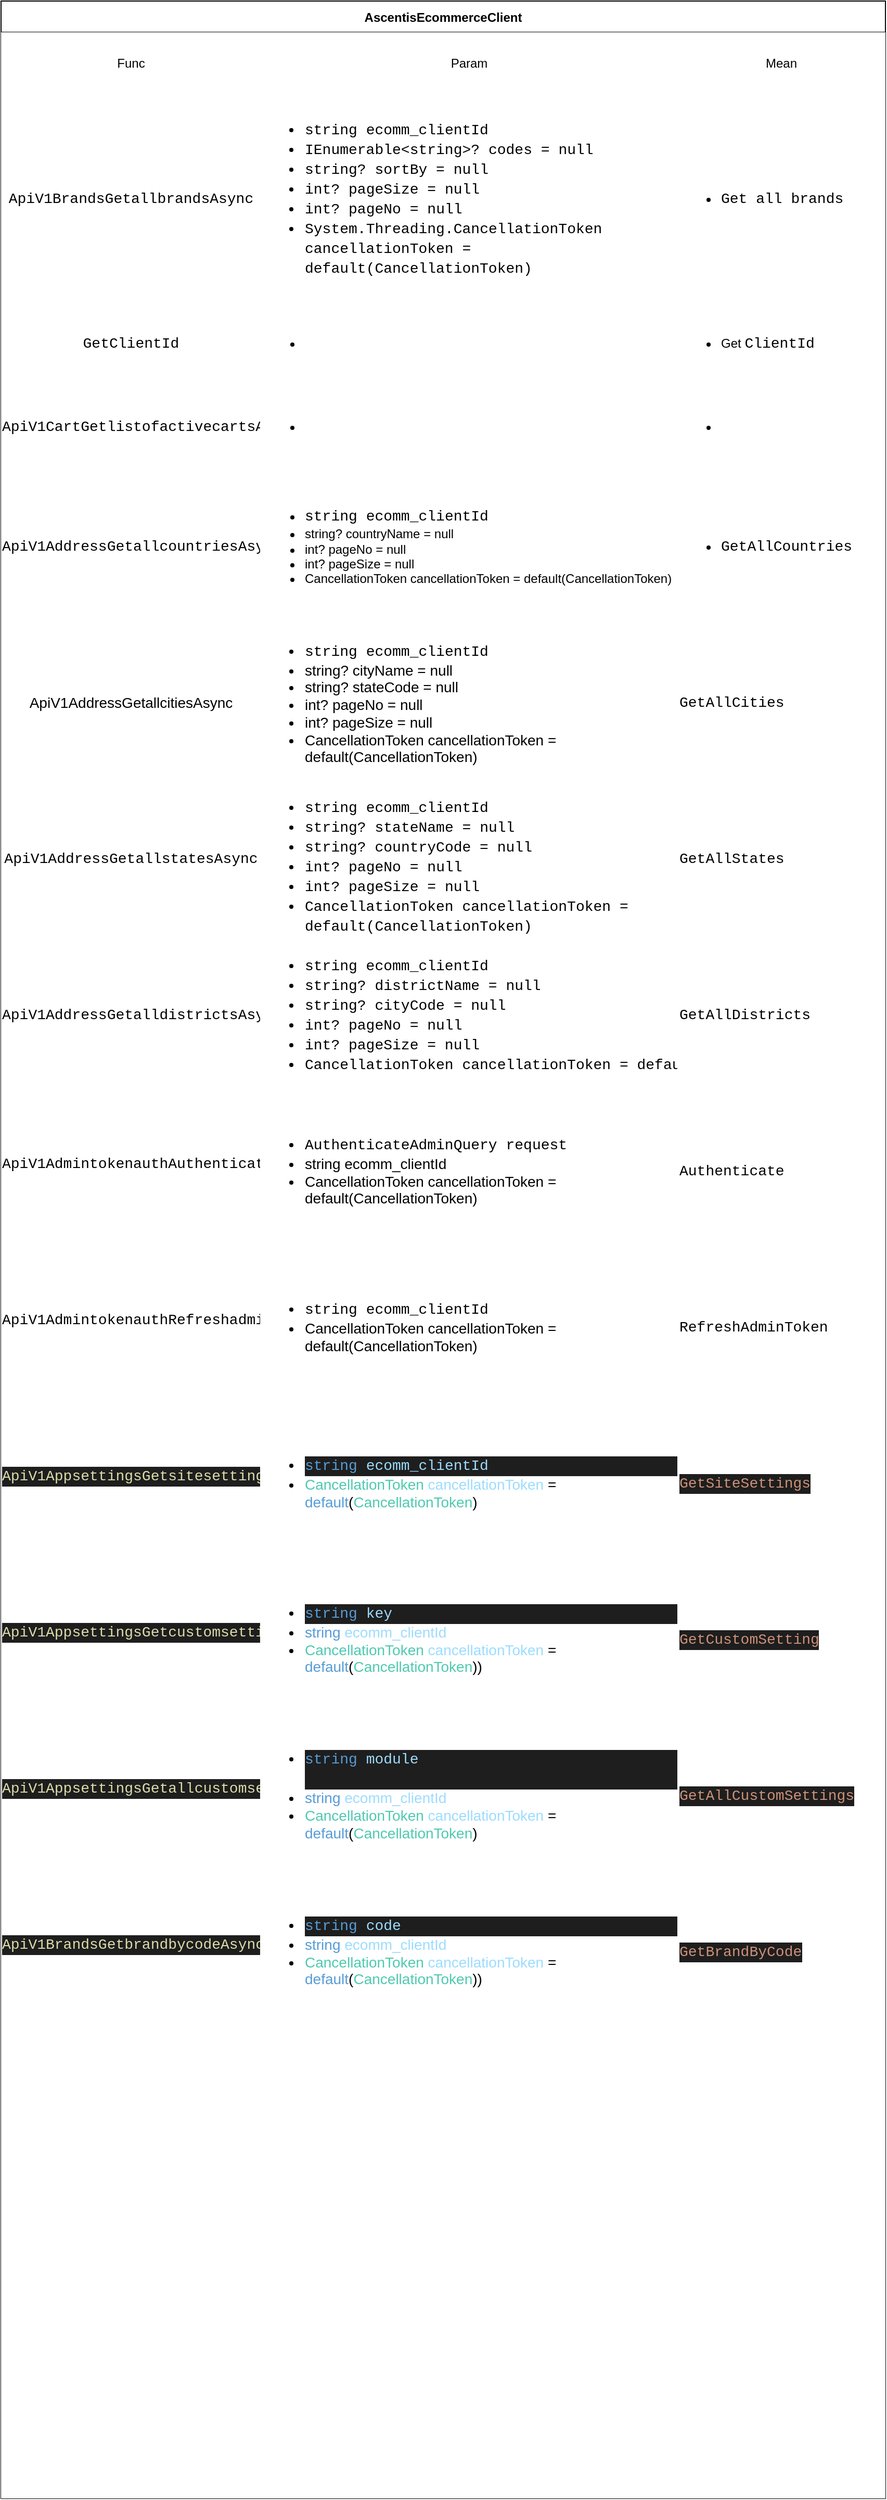 <mxfile version="20.1.1" type="device"><diagram id="9Ue8cRv07XV-vf8Kkyxp" name="AscentisEcommerceClient"><mxGraphModel dx="868" dy="460" grid="1" gridSize="10" guides="1" tooltips="1" connect="1" arrows="1" fold="1" page="1" pageScale="1" pageWidth="850" pageHeight="1100" math="0" shadow="0"><root><mxCell id="0"/><mxCell id="1" parent="0"/><mxCell id="zd5OyY65NzDM1gVsKU8N-1" value="AscentisEcommerceClient" style="shape=table;startSize=30;container=1;collapsible=0;childLayout=tableLayout;fontStyle=1;align=center;labelBackgroundColor=default;fontColor=#000000;fillColor=#FFFFFF;" vertex="1" parent="1"><mxGeometry x="20" y="40" width="850" height="2399" as="geometry"/></mxCell><mxCell id="zd5OyY65NzDM1gVsKU8N-2" value="" style="shape=tableRow;horizontal=0;startSize=0;swimlaneHead=0;swimlaneBody=0;top=0;left=0;bottom=0;right=0;collapsible=0;dropTarget=0;fillColor=none;points=[[0,0.5],[1,0.5]];portConstraint=eastwest;labelBackgroundColor=none;fontColor=#000000;" vertex="1" parent="zd5OyY65NzDM1gVsKU8N-1"><mxGeometry y="30" width="850" height="60" as="geometry"/></mxCell><mxCell id="zd5OyY65NzDM1gVsKU8N-3" value="Func" style="shape=partialRectangle;html=1;whiteSpace=wrap;connectable=0;fillColor=#FFFFFF;top=0;left=0;bottom=0;right=0;overflow=hidden;labelBackgroundColor=#FFFFFF;fontColor=#000000;" vertex="1" parent="zd5OyY65NzDM1gVsKU8N-2"><mxGeometry width="250" height="60" as="geometry"><mxRectangle width="250" height="60" as="alternateBounds"/></mxGeometry></mxCell><mxCell id="zd5OyY65NzDM1gVsKU8N-4" value="Param" style="shape=partialRectangle;html=1;whiteSpace=wrap;connectable=0;fillColor=#FFFFFF;top=0;left=0;bottom=0;right=0;overflow=hidden;labelBackgroundColor=#FFFFFF;fontColor=#000000;verticalAlign=middle;" vertex="1" parent="zd5OyY65NzDM1gVsKU8N-2"><mxGeometry x="250" width="400" height="60" as="geometry"><mxRectangle width="400" height="60" as="alternateBounds"/></mxGeometry></mxCell><mxCell id="zd5OyY65NzDM1gVsKU8N-5" value="Mean" style="shape=partialRectangle;html=1;whiteSpace=wrap;connectable=0;fillColor=#FFFFFF;top=0;left=0;bottom=0;right=0;overflow=hidden;labelBackgroundColor=#FFFFFF;fontColor=#000000;" vertex="1" parent="zd5OyY65NzDM1gVsKU8N-2"><mxGeometry x="650" width="200" height="60" as="geometry"><mxRectangle width="200" height="60" as="alternateBounds"/></mxGeometry></mxCell><mxCell id="zd5OyY65NzDM1gVsKU8N-6" value="" style="shape=tableRow;horizontal=0;startSize=0;swimlaneHead=0;swimlaneBody=0;top=0;left=0;bottom=0;right=0;collapsible=0;dropTarget=0;fillColor=none;points=[[0,0.5],[1,0.5]];portConstraint=eastwest;labelBackgroundColor=none;fontColor=#000000;strokeColor=#FAFAFA;" vertex="1" parent="zd5OyY65NzDM1gVsKU8N-1"><mxGeometry y="90" width="850" height="200" as="geometry"/></mxCell><mxCell id="zd5OyY65NzDM1gVsKU8N-7" value="&lt;div style=&quot;font-family: Consolas, &amp;quot;Courier New&amp;quot;, monospace; font-size: 14px; line-height: 19px;&quot;&gt;&lt;span style=&quot;&quot;&gt;ApiV1BrandsGetallbrandsAsync&lt;/span&gt;&lt;/div&gt;" style="shape=partialRectangle;html=1;whiteSpace=wrap;connectable=0;fillColor=#FFFFFF;top=0;left=0;bottom=0;right=0;overflow=hidden;labelBackgroundColor=default;fontColor=default;" vertex="1" parent="zd5OyY65NzDM1gVsKU8N-6"><mxGeometry width="250" height="200" as="geometry"><mxRectangle width="250" height="200" as="alternateBounds"/></mxGeometry></mxCell><mxCell id="zd5OyY65NzDM1gVsKU8N-8" value="&lt;div style=&quot;font-family: Consolas, &amp;quot;Courier New&amp;quot;, monospace; font-size: 14px; line-height: 19px;&quot;&gt;&lt;ul&gt;&lt;li&gt;&lt;div style=&quot;line-height: 19px;&quot;&gt;&lt;span style=&quot;&quot;&gt;string&lt;/span&gt; &lt;span style=&quot;&quot;&gt;ecomm_clientId&lt;/span&gt;&lt;/div&gt;&lt;/li&gt;&lt;li&gt;&lt;div style=&quot;line-height: 19px;&quot;&gt;&lt;span style=&quot;&quot;&gt;IEnumerable&lt;/span&gt;&amp;lt;&lt;span style=&quot;&quot;&gt;string&lt;/span&gt;&amp;gt;? &lt;span style=&quot;&quot;&gt;codes&lt;/span&gt; = &lt;span style=&quot;&quot;&gt;null&lt;/span&gt;&lt;/div&gt;&lt;/li&gt;&lt;li&gt;&lt;div style=&quot;line-height: 19px;&quot;&gt;&lt;span style=&quot;&quot;&gt;string&lt;/span&gt;? &lt;span style=&quot;&quot;&gt;sortBy&lt;/span&gt; = &lt;span style=&quot;&quot;&gt;null&lt;/span&gt;&lt;/div&gt;&lt;/li&gt;&lt;li&gt;&lt;div style=&quot;line-height: 19px;&quot;&gt;&lt;span style=&quot;&quot;&gt;int&lt;/span&gt;? &lt;span style=&quot;&quot;&gt;pageSize&lt;/span&gt; = &lt;span style=&quot;&quot;&gt;null&lt;/span&gt;&lt;/div&gt;&lt;/li&gt;&lt;li&gt;&lt;div style=&quot;line-height: 19px;&quot;&gt;&lt;span style=&quot;&quot;&gt;int&lt;/span&gt;? &lt;span style=&quot;&quot;&gt;pageNo&lt;/span&gt; = &lt;span style=&quot;&quot;&gt;null&lt;/span&gt;&lt;/div&gt;&lt;/li&gt;&lt;li&gt;&lt;div style=&quot;line-height: 19px;&quot;&gt;&lt;span style=&quot;&quot;&gt;System&lt;/span&gt;.&lt;span style=&quot;&quot;&gt;Threading&lt;/span&gt;.&lt;span style=&quot;&quot;&gt;CancellationToken&lt;/span&gt; &lt;span style=&quot;&quot;&gt;cancellationToken&lt;/span&gt; = &lt;span style=&quot;&quot;&gt;default&lt;/span&gt;(&lt;span style=&quot;&quot;&gt;CancellationToken&lt;/span&gt;)&lt;/div&gt;&lt;/li&gt;&lt;/ul&gt;&lt;/div&gt;" style="shape=partialRectangle;html=1;whiteSpace=wrap;connectable=0;fillColor=#FFFFFF;top=0;left=0;bottom=0;right=0;overflow=hidden;labelBackgroundColor=default;fontColor=default;align=left;strokeColor=none;flipH=1;flipV=1;" vertex="1" parent="zd5OyY65NzDM1gVsKU8N-6"><mxGeometry x="250" width="400" height="200" as="geometry"><mxRectangle width="400" height="200" as="alternateBounds"/></mxGeometry></mxCell><mxCell id="zd5OyY65NzDM1gVsKU8N-9" value="&lt;ul&gt;&lt;li&gt;&lt;div style=&quot;font-family: Consolas, &amp;quot;Courier New&amp;quot;, monospace; font-size: 14px; line-height: 19px;&quot;&gt;&lt;div style=&quot;line-height: 19px;&quot;&gt;&lt;span style=&quot;&quot;&gt;Get all brands&lt;/span&gt;&lt;/div&gt;&lt;/div&gt;&lt;/li&gt;&lt;/ul&gt;" style="shape=partialRectangle;html=1;whiteSpace=wrap;connectable=0;fillColor=#FFFFFF;top=0;left=0;bottom=0;right=0;overflow=hidden;labelBackgroundColor=default;fontColor=default;align=left;" vertex="1" parent="zd5OyY65NzDM1gVsKU8N-6"><mxGeometry x="650" width="200" height="200" as="geometry"><mxRectangle width="200" height="200" as="alternateBounds"/></mxGeometry></mxCell><mxCell id="zd5OyY65NzDM1gVsKU8N-10" style="shape=tableRow;horizontal=0;startSize=0;swimlaneHead=0;swimlaneBody=0;top=0;left=0;bottom=0;right=0;collapsible=0;dropTarget=0;fillColor=none;points=[[0,0.5],[1,0.5]];portConstraint=eastwest;labelBackgroundColor=none;fontColor=#000000;strokeColor=#FAFAFA;" vertex="1" parent="zd5OyY65NzDM1gVsKU8N-1"><mxGeometry y="290" width="850" height="78" as="geometry"/></mxCell><mxCell id="zd5OyY65NzDM1gVsKU8N-11" value="&lt;div style=&quot;font-family: Consolas, &amp;quot;Courier New&amp;quot;, monospace; font-size: 14px; line-height: 19px;&quot;&gt;&lt;span style=&quot;&quot;&gt;GetClientId&lt;/span&gt;&lt;/div&gt;" style="shape=partialRectangle;html=1;whiteSpace=wrap;connectable=0;fillColor=#FFFFFF;top=0;left=0;bottom=0;right=0;overflow=hidden;labelBackgroundColor=default;fontColor=default;" vertex="1" parent="zd5OyY65NzDM1gVsKU8N-10"><mxGeometry width="250" height="78" as="geometry"><mxRectangle width="250" height="78" as="alternateBounds"/></mxGeometry></mxCell><mxCell id="zd5OyY65NzDM1gVsKU8N-12" value="&lt;ul&gt;&lt;li&gt;&lt;div style=&quot;font-family: Consolas, &amp;quot;Courier New&amp;quot;, monospace; font-size: 14px; line-height: 19px;&quot;&gt;&lt;br&gt;&lt;/div&gt;&lt;/li&gt;&lt;/ul&gt;" style="shape=partialRectangle;html=1;whiteSpace=wrap;connectable=0;fillColor=#FFFFFF;top=0;left=0;bottom=0;right=0;overflow=hidden;labelBackgroundColor=default;fontColor=default;align=left;strokeColor=none;flipH=1;flipV=1;" vertex="1" parent="zd5OyY65NzDM1gVsKU8N-10"><mxGeometry x="250" width="400" height="78" as="geometry"><mxRectangle width="400" height="78" as="alternateBounds"/></mxGeometry></mxCell><mxCell id="zd5OyY65NzDM1gVsKU8N-13" value="&lt;ul&gt;&lt;li&gt;Get &lt;span style=&quot;font-family: Consolas, &amp;quot;Courier New&amp;quot;, monospace; font-size: 14px;&quot;&gt;ClientId&lt;/span&gt;&lt;/li&gt;&lt;/ul&gt;" style="shape=partialRectangle;html=1;whiteSpace=wrap;connectable=0;fillColor=#FFFFFF;top=0;left=0;bottom=0;right=0;overflow=hidden;labelBackgroundColor=default;fontColor=default;align=left;" vertex="1" parent="zd5OyY65NzDM1gVsKU8N-10"><mxGeometry x="650" width="200" height="78" as="geometry"><mxRectangle width="200" height="78" as="alternateBounds"/></mxGeometry></mxCell><mxCell id="zd5OyY65NzDM1gVsKU8N-14" value="" style="shape=tableRow;horizontal=0;startSize=0;swimlaneHead=0;swimlaneBody=0;top=0;left=0;bottom=0;right=0;collapsible=0;dropTarget=0;fillColor=none;points=[[0,0.5],[1,0.5]];portConstraint=eastwest;labelBackgroundColor=none;fontColor=#000000;" vertex="1" parent="zd5OyY65NzDM1gVsKU8N-1"><mxGeometry y="368" width="850" height="81" as="geometry"/></mxCell><mxCell id="zd5OyY65NzDM1gVsKU8N-15" value="&lt;div style=&quot;font-family: Consolas, &amp;quot;Courier New&amp;quot;, monospace; font-size: 14px; line-height: 19px;&quot;&gt;&lt;span style=&quot;&quot;&gt;ApiV1CartGetlistofactivecartsAsync&lt;/span&gt;&lt;/div&gt;" style="shape=partialRectangle;html=1;whiteSpace=wrap;connectable=0;fillColor=#FFFFFF;top=0;left=0;bottom=0;right=0;overflow=hidden;labelBackgroundColor=default;fontColor=default;" vertex="1" parent="zd5OyY65NzDM1gVsKU8N-14"><mxGeometry width="250" height="81" as="geometry"><mxRectangle width="250" height="81" as="alternateBounds"/></mxGeometry></mxCell><mxCell id="zd5OyY65NzDM1gVsKU8N-16" value="&lt;ul&gt;&lt;li&gt;&lt;div style=&quot;font-family: Consolas, &amp;quot;Courier New&amp;quot;, monospace; font-size: 14px; line-height: 19px;&quot;&gt;&lt;br&gt;&lt;/div&gt;&lt;/li&gt;&lt;/ul&gt;" style="shape=partialRectangle;html=1;whiteSpace=wrap;connectable=0;fillColor=#FFFFFF;top=0;left=0;bottom=0;right=0;overflow=hidden;labelBackgroundColor=default;fontColor=default;align=left;" vertex="1" parent="zd5OyY65NzDM1gVsKU8N-14"><mxGeometry x="250" width="400" height="81" as="geometry"><mxRectangle width="400" height="81" as="alternateBounds"/></mxGeometry></mxCell><mxCell id="zd5OyY65NzDM1gVsKU8N-17" value="&lt;ul&gt;&lt;li&gt;&lt;br&gt;&lt;/li&gt;&lt;/ul&gt;" style="shape=partialRectangle;html=1;whiteSpace=wrap;connectable=0;fillColor=#FFFFFF;top=0;left=0;bottom=0;right=0;overflow=hidden;labelBackgroundColor=default;fontColor=default;verticalAlign=middle;align=left;" vertex="1" parent="zd5OyY65NzDM1gVsKU8N-14"><mxGeometry x="650" width="200" height="81" as="geometry"><mxRectangle width="200" height="81" as="alternateBounds"/></mxGeometry></mxCell><mxCell id="zd5OyY65NzDM1gVsKU8N-18" style="shape=tableRow;horizontal=0;startSize=0;swimlaneHead=0;swimlaneBody=0;top=0;left=0;bottom=0;right=0;collapsible=0;dropTarget=0;fillColor=none;points=[[0,0.5],[1,0.5]];portConstraint=eastwest;labelBackgroundColor=none;fontColor=#000000;" vertex="1" parent="zd5OyY65NzDM1gVsKU8N-1"><mxGeometry y="449" width="850" height="150" as="geometry"/></mxCell><mxCell id="zd5OyY65NzDM1gVsKU8N-19" value="&lt;div style=&quot;font-family: Consolas, &amp;quot;Courier New&amp;quot;, monospace; font-size: 14px; line-height: 19px;&quot;&gt;&lt;div style=&quot;line-height: 19px;&quot;&gt;&lt;span style=&quot;&quot;&gt;ApiV1AddressGetallcountriesAsync&lt;/span&gt;&lt;/div&gt;&lt;/div&gt;" style="shape=partialRectangle;html=1;whiteSpace=wrap;connectable=0;fillColor=#FFFFFF;top=0;left=0;bottom=0;right=0;overflow=hidden;labelBackgroundColor=default;fontColor=default;" vertex="1" parent="zd5OyY65NzDM1gVsKU8N-18"><mxGeometry width="250" height="150" as="geometry"><mxRectangle width="250" height="150" as="alternateBounds"/></mxGeometry></mxCell><mxCell id="zd5OyY65NzDM1gVsKU8N-20" value="&lt;ul&gt;&lt;li&gt;&lt;div style=&quot;font-family: Consolas, &amp;quot;Courier New&amp;quot;, monospace; font-size: 14px; line-height: 19px;&quot;&gt;&lt;div style=&quot;line-height: 19px;&quot;&gt;&lt;div&gt;&lt;span style=&quot;&quot;&gt;string&lt;/span&gt; &lt;span style=&quot;&quot;&gt;ecomm_clientId&lt;/span&gt;&amp;nbsp; &amp;nbsp;&lt;/div&gt;&lt;/div&gt;&lt;/div&gt;&lt;/li&gt;&lt;li&gt;&lt;div&gt;&lt;span style=&quot;&quot;&gt;string&lt;/span&gt;? &lt;span style=&quot;&quot;&gt;countryName&lt;/span&gt; = &lt;span style=&quot;&quot;&gt;null&lt;/span&gt;&lt;/div&gt;&lt;/li&gt;&lt;li&gt;&lt;div&gt;&lt;span style=&quot;&quot;&gt;int&lt;/span&gt;? &lt;span style=&quot;&quot;&gt;pageNo&lt;/span&gt; = &lt;span style=&quot;&quot;&gt;null&lt;/span&gt;&lt;/div&gt;&lt;/li&gt;&lt;li&gt;&lt;div&gt;&lt;span style=&quot;&quot;&gt;int&lt;/span&gt;? &lt;span style=&quot;&quot;&gt;pageSize&lt;/span&gt; = &lt;span style=&quot;&quot;&gt;null&lt;/span&gt;&lt;/div&gt;&lt;/li&gt;&lt;li&gt;&lt;div&gt;&lt;span style=&quot;&quot;&gt;CancellationToken&lt;/span&gt; &lt;span style=&quot;&quot;&gt;cancellationToken&lt;/span&gt; = &lt;span style=&quot;&quot;&gt;default&lt;/span&gt;(&lt;span style=&quot;&quot;&gt;CancellationToken&lt;/span&gt;)&lt;/div&gt;&lt;/li&gt;&lt;/ul&gt;" style="shape=partialRectangle;html=1;whiteSpace=wrap;connectable=0;fillColor=#FFFFFF;top=0;left=0;bottom=0;right=0;overflow=hidden;labelBackgroundColor=default;fontColor=default;align=left;" vertex="1" parent="zd5OyY65NzDM1gVsKU8N-18"><mxGeometry x="250" width="400" height="150" as="geometry"><mxRectangle width="400" height="150" as="alternateBounds"/></mxGeometry></mxCell><mxCell id="zd5OyY65NzDM1gVsKU8N-21" value="&lt;ul&gt;&lt;li&gt;&lt;div style=&quot;font-family: Consolas, &amp;quot;Courier New&amp;quot;, monospace; font-size: 14px; line-height: 19px;&quot;&gt;&lt;span style=&quot;&quot;&gt;GetAllCountries&lt;/span&gt;&lt;/div&gt;&lt;/li&gt;&lt;/ul&gt;" style="shape=partialRectangle;html=1;whiteSpace=wrap;connectable=0;fillColor=#FFFFFF;top=0;left=0;bottom=0;right=0;overflow=hidden;labelBackgroundColor=default;fontColor=default;verticalAlign=middle;align=left;" vertex="1" parent="zd5OyY65NzDM1gVsKU8N-18"><mxGeometry x="650" width="200" height="150" as="geometry"><mxRectangle width="200" height="150" as="alternateBounds"/></mxGeometry></mxCell><mxCell id="zd5OyY65NzDM1gVsKU8N-22" style="shape=tableRow;horizontal=0;startSize=0;swimlaneHead=0;swimlaneBody=0;top=0;left=0;bottom=0;right=0;collapsible=0;dropTarget=0;fillColor=none;points=[[0,0.5],[1,0.5]];portConstraint=eastwest;labelBackgroundColor=none;fontColor=#000000;" vertex="1" parent="zd5OyY65NzDM1gVsKU8N-1"><mxGeometry y="599" width="850" height="150" as="geometry"/></mxCell><mxCell id="zd5OyY65NzDM1gVsKU8N-23" value="&lt;font style=&quot;font-size: 14px;&quot;&gt;ApiV1AddressGetallcitiesAsync&lt;/font&gt;" style="shape=partialRectangle;html=1;whiteSpace=wrap;connectable=0;fillColor=#FFFFFF;top=0;left=0;bottom=0;right=0;overflow=hidden;labelBackgroundColor=default;fontColor=default;" vertex="1" parent="zd5OyY65NzDM1gVsKU8N-22"><mxGeometry width="250" height="150" as="geometry"><mxRectangle width="250" height="150" as="alternateBounds"/></mxGeometry></mxCell><mxCell id="zd5OyY65NzDM1gVsKU8N-24" value="&lt;ul&gt;&lt;li&gt;&lt;div style=&quot;font-family: Consolas, &amp;quot;Courier New&amp;quot;, monospace; line-height: 19px;&quot;&gt;&lt;div&gt;&lt;span style=&quot;&quot;&gt;string&lt;/span&gt; &lt;span style=&quot;&quot;&gt;ecomm_clientId&lt;/span&gt;&lt;/div&gt;&lt;/div&gt;&lt;/li&gt;&lt;li&gt;&lt;div&gt;&lt;span style=&quot;&quot;&gt;string&lt;/span&gt;? &lt;span style=&quot;&quot;&gt;cityName&lt;/span&gt; = &lt;span style=&quot;&quot;&gt;null&lt;/span&gt;&lt;/div&gt;&lt;/li&gt;&lt;li&gt;&lt;div&gt;&lt;span style=&quot;&quot;&gt;string&lt;/span&gt;? &lt;span style=&quot;&quot;&gt;stateCode&lt;/span&gt; = &lt;span style=&quot;&quot;&gt;null&lt;/span&gt;&lt;/div&gt;&lt;/li&gt;&lt;li&gt;&lt;div&gt;&lt;span style=&quot;&quot;&gt;int&lt;/span&gt;? &lt;span style=&quot;&quot;&gt;pageNo&lt;/span&gt; = &lt;span style=&quot;&quot;&gt;null&lt;/span&gt;&lt;/div&gt;&lt;/li&gt;&lt;li&gt;&lt;div&gt;&lt;span style=&quot;&quot;&gt;int&lt;/span&gt;? &lt;span style=&quot;&quot;&gt;pageSize&lt;/span&gt; = &lt;span style=&quot;&quot;&gt;null&lt;/span&gt;&lt;/div&gt;&lt;/li&gt;&lt;li&gt;&lt;div&gt;&lt;span style=&quot;&quot;&gt;CancellationToken&lt;/span&gt; &lt;span style=&quot;&quot;&gt;cancellationToken&lt;/span&gt; = &lt;span style=&quot;&quot;&gt;default&lt;/span&gt;(&lt;span style=&quot;&quot;&gt;CancellationToken&lt;/span&gt;)&lt;/div&gt;&lt;/li&gt;&lt;/ul&gt;" style="shape=partialRectangle;html=1;whiteSpace=wrap;connectable=0;fillColor=#FFFFFF;top=0;left=0;bottom=0;right=0;overflow=hidden;labelBackgroundColor=default;fontColor=default;align=left;fontSize=14;" vertex="1" parent="zd5OyY65NzDM1gVsKU8N-22"><mxGeometry x="250" width="400" height="150" as="geometry"><mxRectangle width="400" height="150" as="alternateBounds"/></mxGeometry></mxCell><mxCell id="zd5OyY65NzDM1gVsKU8N-25" value="&lt;div style=&quot;font-family: Consolas, &amp;quot;Courier New&amp;quot;, monospace; line-height: 19px;&quot;&gt;&lt;span style=&quot;&quot;&gt;GetAllCities&lt;/span&gt;&lt;/div&gt;" style="shape=partialRectangle;html=1;whiteSpace=wrap;connectable=0;fillColor=#FFFFFF;top=0;left=0;bottom=0;right=0;overflow=hidden;labelBackgroundColor=default;fontColor=default;verticalAlign=middle;align=left;fontSize=14;" vertex="1" parent="zd5OyY65NzDM1gVsKU8N-22"><mxGeometry x="650" width="200" height="150" as="geometry"><mxRectangle width="200" height="150" as="alternateBounds"/></mxGeometry></mxCell><mxCell id="zd5OyY65NzDM1gVsKU8N-26" style="shape=tableRow;horizontal=0;startSize=0;swimlaneHead=0;swimlaneBody=0;top=0;left=0;bottom=0;right=0;collapsible=0;dropTarget=0;fillColor=none;points=[[0,0.5],[1,0.5]];portConstraint=eastwest;labelBackgroundColor=none;fontColor=#000000;" vertex="1" parent="zd5OyY65NzDM1gVsKU8N-1"><mxGeometry y="749" width="850" height="150" as="geometry"/></mxCell><mxCell id="zd5OyY65NzDM1gVsKU8N-27" value="&lt;div style=&quot;font-family: Consolas, &amp;quot;Courier New&amp;quot;, monospace; font-size: 14px; line-height: 19px;&quot;&gt;&lt;span style=&quot;&quot;&gt;ApiV1AddressGetallstatesAsync&lt;/span&gt;&lt;/div&gt;" style="shape=partialRectangle;html=1;whiteSpace=wrap;connectable=0;fillColor=#FFFFFF;top=0;left=0;bottom=0;right=0;overflow=hidden;labelBackgroundColor=default;fontColor=default;" vertex="1" parent="zd5OyY65NzDM1gVsKU8N-26"><mxGeometry width="250" height="150" as="geometry"><mxRectangle width="250" height="150" as="alternateBounds"/></mxGeometry></mxCell><mxCell id="zd5OyY65NzDM1gVsKU8N-28" value="&lt;ul&gt;&lt;li&gt;&lt;div style=&quot;font-family: Consolas, &amp;quot;Courier New&amp;quot;, monospace; line-height: 19px;&quot;&gt;&lt;span style=&quot;&quot;&gt;string&lt;/span&gt; &lt;span style=&quot;&quot;&gt;ecomm_clientId&lt;/span&gt;&lt;/div&gt;&lt;/li&gt;&lt;li&gt;&lt;div style=&quot;font-family: Consolas, &amp;quot;Courier New&amp;quot;, monospace; line-height: 19px;&quot;&gt;&lt;span style=&quot;&quot;&gt;string&lt;/span&gt;? &lt;span style=&quot;&quot;&gt;stateName&lt;/span&gt; = &lt;span style=&quot;&quot;&gt;null&lt;/span&gt;&lt;/div&gt;&lt;/li&gt;&lt;li&gt;&lt;div style=&quot;font-family: Consolas, &amp;quot;Courier New&amp;quot;, monospace; line-height: 19px;&quot;&gt;&lt;span style=&quot;&quot;&gt;string&lt;/span&gt;? &lt;span style=&quot;&quot;&gt;countryCode&lt;/span&gt; = &lt;span style=&quot;&quot;&gt;null&lt;/span&gt;&lt;/div&gt;&lt;/li&gt;&lt;li&gt;&lt;div style=&quot;font-family: Consolas, &amp;quot;Courier New&amp;quot;, monospace; line-height: 19px;&quot;&gt;&lt;span style=&quot;&quot;&gt;int&lt;/span&gt;? &lt;span style=&quot;&quot;&gt;pageNo&lt;/span&gt; = &lt;span style=&quot;&quot;&gt;null&lt;/span&gt;&lt;/div&gt;&lt;/li&gt;&lt;li&gt;&lt;div style=&quot;font-family: Consolas, &amp;quot;Courier New&amp;quot;, monospace; line-height: 19px;&quot;&gt;&lt;span style=&quot;&quot;&gt;int&lt;/span&gt;? &lt;span style=&quot;&quot;&gt;pageSize&lt;/span&gt; = &lt;span style=&quot;&quot;&gt;null&lt;/span&gt;&lt;/div&gt;&lt;/li&gt;&lt;li&gt;&lt;div style=&quot;font-family: Consolas, &amp;quot;Courier New&amp;quot;, monospace; line-height: 19px;&quot;&gt;&lt;span style=&quot;&quot;&gt;CancellationToken&lt;/span&gt; &lt;span style=&quot;&quot;&gt;cancellationToken&lt;/span&gt; = &lt;span style=&quot;&quot;&gt;default&lt;/span&gt;(&lt;span style=&quot;&quot;&gt;CancellationToken&lt;/span&gt;)&lt;/div&gt;&lt;/li&gt;&lt;/ul&gt;" style="shape=partialRectangle;html=1;whiteSpace=wrap;connectable=0;fillColor=#FFFFFF;top=0;left=0;bottom=0;right=0;overflow=hidden;labelBackgroundColor=default;fontColor=default;align=left;fontSize=14;" vertex="1" parent="zd5OyY65NzDM1gVsKU8N-26"><mxGeometry x="250" width="400" height="150" as="geometry"><mxRectangle width="400" height="150" as="alternateBounds"/></mxGeometry></mxCell><mxCell id="zd5OyY65NzDM1gVsKU8N-29" value="&lt;div style=&quot;font-family: Consolas, &amp;quot;Courier New&amp;quot;, monospace; line-height: 19px;&quot;&gt;&lt;span style=&quot;&quot;&gt;GetAllStates&lt;/span&gt;&lt;/div&gt;" style="shape=partialRectangle;html=1;whiteSpace=wrap;connectable=0;fillColor=#FFFFFF;top=0;left=0;bottom=0;right=0;overflow=hidden;labelBackgroundColor=default;fontColor=default;verticalAlign=middle;align=left;fontSize=14;" vertex="1" parent="zd5OyY65NzDM1gVsKU8N-26"><mxGeometry x="650" width="200" height="150" as="geometry"><mxRectangle width="200" height="150" as="alternateBounds"/></mxGeometry></mxCell><mxCell id="zd5OyY65NzDM1gVsKU8N-30" style="shape=tableRow;horizontal=0;startSize=0;swimlaneHead=0;swimlaneBody=0;top=0;left=0;bottom=0;right=0;collapsible=0;dropTarget=0;fillColor=none;points=[[0,0.5],[1,0.5]];portConstraint=eastwest;labelBackgroundColor=none;fontColor=#000000;" vertex="1" parent="zd5OyY65NzDM1gVsKU8N-1"><mxGeometry y="899" width="850" height="150" as="geometry"/></mxCell><mxCell id="zd5OyY65NzDM1gVsKU8N-31" value="&lt;div style=&quot;font-family: Consolas, &amp;quot;Courier New&amp;quot;, monospace; font-size: 14px; line-height: 19px;&quot;&gt;&lt;span style=&quot;&quot;&gt;ApiV1AddressGetalldistrictsAsync&lt;span style=&quot;white-space: pre;&quot;&gt;&#9;&lt;/span&gt;&lt;span style=&quot;white-space: pre;&quot;&gt;&#9;&lt;/span&gt;&lt;/span&gt;&lt;/div&gt;" style="shape=partialRectangle;html=1;whiteSpace=wrap;connectable=0;fillColor=#FFFFFF;top=0;left=0;bottom=0;right=0;overflow=hidden;labelBackgroundColor=default;fontColor=default;" vertex="1" parent="zd5OyY65NzDM1gVsKU8N-30"><mxGeometry width="250" height="150" as="geometry"><mxRectangle width="250" height="150" as="alternateBounds"/></mxGeometry></mxCell><mxCell id="zd5OyY65NzDM1gVsKU8N-32" value="&lt;div style=&quot;font-family: Consolas, &amp;quot;Courier New&amp;quot;, monospace; line-height: 19px;&quot;&gt;&lt;ul&gt;&lt;li&gt;&lt;div&gt;string&amp;nbsp;ecomm_clientId&lt;/div&gt;&lt;/li&gt;&lt;li&gt;&lt;div&gt;string?&amp;nbsp;districtName&amp;nbsp;=&amp;nbsp;null&lt;/div&gt;&lt;/li&gt;&lt;li&gt;&lt;div&gt;string?&amp;nbsp;cityCode&amp;nbsp;=&amp;nbsp;null&lt;/div&gt;&lt;/li&gt;&lt;li&gt;&lt;div&gt;int?&amp;nbsp;pageNo&amp;nbsp;=&amp;nbsp;null&lt;/div&gt;&lt;/li&gt;&lt;li&gt;&lt;div&gt;int?&amp;nbsp;pageSize&amp;nbsp;=&amp;nbsp;null&lt;/div&gt;&lt;/li&gt;&lt;li&gt;&lt;div&gt;CancellationToken&amp;nbsp;cancellationToken&amp;nbsp;=&amp;nbsp;default(CancellationToken)&lt;/div&gt;&lt;/li&gt;&lt;/ul&gt;&lt;/div&gt;" style="shape=partialRectangle;html=1;whiteSpace=wrap;connectable=0;fillColor=#FFFFFF;top=0;left=0;bottom=0;right=0;overflow=hidden;labelBackgroundColor=default;fontColor=default;align=left;fontSize=14;" vertex="1" parent="zd5OyY65NzDM1gVsKU8N-30"><mxGeometry x="250" width="400" height="150" as="geometry"><mxRectangle width="400" height="150" as="alternateBounds"/></mxGeometry></mxCell><mxCell id="zd5OyY65NzDM1gVsKU8N-33" value="&lt;div style=&quot;font-family: Consolas, &amp;quot;Courier New&amp;quot;, monospace; line-height: 19px;&quot;&gt;&lt;span style=&quot;&quot;&gt;GetAllDistricts&lt;/span&gt;&lt;/div&gt;" style="shape=partialRectangle;html=1;whiteSpace=wrap;connectable=0;fillColor=#FFFFFF;top=0;left=0;bottom=0;right=0;overflow=hidden;labelBackgroundColor=default;fontColor=default;verticalAlign=middle;align=left;fontSize=14;" vertex="1" parent="zd5OyY65NzDM1gVsKU8N-30"><mxGeometry x="650" width="200" height="150" as="geometry"><mxRectangle width="200" height="150" as="alternateBounds"/></mxGeometry></mxCell><mxCell id="zd5OyY65NzDM1gVsKU8N-54" style="shape=tableRow;horizontal=0;startSize=0;swimlaneHead=0;swimlaneBody=0;top=0;left=0;bottom=0;right=0;collapsible=0;dropTarget=0;fillColor=none;points=[[0,0.5],[1,0.5]];portConstraint=eastwest;labelBackgroundColor=none;fontColor=#000000;" vertex="1" parent="zd5OyY65NzDM1gVsKU8N-1"><mxGeometry y="1049" width="850" height="150" as="geometry"/></mxCell><mxCell id="zd5OyY65NzDM1gVsKU8N-55" value="&#10;&lt;div style=&quot;font-family: Consolas, &amp;quot;Courier New&amp;quot;, monospace; font-weight: normal; font-size: 14px; line-height: 19px;&quot;&gt;&lt;div&gt;&lt;span style=&quot;&quot;&gt;ApiV1AdmintokenauthAuthenticateAsync&lt;/span&gt;&lt;/div&gt;&lt;/div&gt;&#10;&#10;" style="shape=partialRectangle;html=1;whiteSpace=wrap;connectable=0;fillColor=#FFFFFF;top=0;left=0;bottom=0;right=0;overflow=hidden;labelBackgroundColor=default;fontColor=default;" vertex="1" parent="zd5OyY65NzDM1gVsKU8N-54"><mxGeometry width="250" height="150" as="geometry"><mxRectangle width="250" height="150" as="alternateBounds"/></mxGeometry></mxCell><mxCell id="zd5OyY65NzDM1gVsKU8N-56" value="&lt;ul&gt;&lt;li&gt;&lt;div style=&quot;font-family: Consolas, &amp;quot;Courier New&amp;quot;, monospace; line-height: 19px;&quot;&gt;&lt;div&gt;&lt;span style=&quot;&quot;&gt;AuthenticateAdminQuery&lt;/span&gt; &lt;span style=&quot;&quot;&gt;request&lt;/span&gt;&lt;/div&gt;&lt;/div&gt;&lt;/li&gt;&lt;li&gt;&lt;div&gt;&lt;span style=&quot;&quot;&gt;string&lt;/span&gt; &lt;span style=&quot;&quot;&gt;ecomm_clientId&lt;/span&gt;&lt;/div&gt;&lt;/li&gt;&lt;li&gt;&lt;div&gt;&lt;span style=&quot;&quot;&gt;CancellationToken&lt;/span&gt; &lt;span style=&quot;&quot;&gt;cancellationToken&lt;/span&gt; = &lt;span style=&quot;&quot;&gt;default&lt;/span&gt;(&lt;span style=&quot;&quot;&gt;CancellationToken&lt;/span&gt;)&lt;/div&gt;&lt;/li&gt;&lt;/ul&gt;" style="shape=partialRectangle;html=1;whiteSpace=wrap;connectable=0;fillColor=#FFFFFF;top=0;left=0;bottom=0;right=0;overflow=hidden;labelBackgroundColor=default;fontColor=default;align=left;fontSize=14;" vertex="1" parent="zd5OyY65NzDM1gVsKU8N-54"><mxGeometry x="250" width="400" height="150" as="geometry"><mxRectangle width="400" height="150" as="alternateBounds"/></mxGeometry></mxCell><mxCell id="zd5OyY65NzDM1gVsKU8N-57" value="&lt;div style=&quot;font-family: Consolas, &amp;quot;Courier New&amp;quot;, monospace; line-height: 19px;&quot;&gt;&lt;span style=&quot;&quot;&gt;Authenticate&lt;/span&gt;&lt;/div&gt;" style="shape=partialRectangle;html=1;whiteSpace=wrap;connectable=0;fillColor=#FFFFFF;top=0;left=0;bottom=0;right=0;overflow=hidden;labelBackgroundColor=default;fontColor=default;verticalAlign=middle;align=left;fontSize=14;" vertex="1" parent="zd5OyY65NzDM1gVsKU8N-54"><mxGeometry x="650" width="200" height="150" as="geometry"><mxRectangle width="200" height="150" as="alternateBounds"/></mxGeometry></mxCell><mxCell id="zd5OyY65NzDM1gVsKU8N-50" style="shape=tableRow;horizontal=0;startSize=0;swimlaneHead=0;swimlaneBody=0;top=0;left=0;bottom=0;right=0;collapsible=0;dropTarget=0;fillColor=none;points=[[0,0.5],[1,0.5]];portConstraint=eastwest;labelBackgroundColor=none;fontColor=#000000;" vertex="1" parent="zd5OyY65NzDM1gVsKU8N-1"><mxGeometry y="1199" width="850" height="150" as="geometry"/></mxCell><mxCell id="zd5OyY65NzDM1gVsKU8N-51" value="&#10;&lt;div style=&quot;font-family: Consolas, &amp;quot;Courier New&amp;quot;, monospace; font-weight: normal; font-size: 14px; line-height: 19px;&quot;&gt;&lt;div&gt;&lt;span style=&quot;&quot;&gt;ApiV1AdmintokenauthRefreshadmintokenAsync&lt;/span&gt;&lt;/div&gt;&lt;/div&gt;&#10;&#10;" style="shape=partialRectangle;html=1;whiteSpace=wrap;connectable=0;fillColor=#FFFFFF;top=0;left=0;bottom=0;right=0;overflow=hidden;labelBackgroundColor=default;fontColor=default;" vertex="1" parent="zd5OyY65NzDM1gVsKU8N-50"><mxGeometry width="250" height="150" as="geometry"><mxRectangle width="250" height="150" as="alternateBounds"/></mxGeometry></mxCell><mxCell id="zd5OyY65NzDM1gVsKU8N-52" value="&lt;ul&gt;&lt;li&gt;&lt;div style=&quot;font-family: Consolas, &amp;quot;Courier New&amp;quot;, monospace; line-height: 19px;&quot;&gt;&lt;div&gt;&lt;span style=&quot;&quot;&gt;string&lt;/span&gt; &lt;span style=&quot;&quot;&gt;ecomm_clientId&lt;/span&gt;&lt;/div&gt;&lt;div&gt;&lt;/div&gt;&lt;/div&gt;&lt;/li&gt;&lt;li&gt;&lt;div&gt;&lt;span style=&quot;&quot;&gt;CancellationToken&lt;/span&gt; &lt;span style=&quot;&quot;&gt;cancellationToken&lt;/span&gt; = &lt;span style=&quot;&quot;&gt;default&lt;/span&gt;(&lt;span style=&quot;&quot;&gt;CancellationToken&lt;/span&gt;)&lt;/div&gt;&lt;/li&gt;&lt;/ul&gt;" style="shape=partialRectangle;html=1;whiteSpace=wrap;connectable=0;fillColor=#FFFFFF;top=0;left=0;bottom=0;right=0;overflow=hidden;labelBackgroundColor=default;fontColor=default;align=left;fontSize=14;" vertex="1" parent="zd5OyY65NzDM1gVsKU8N-50"><mxGeometry x="250" width="400" height="150" as="geometry"><mxRectangle width="400" height="150" as="alternateBounds"/></mxGeometry></mxCell><mxCell id="zd5OyY65NzDM1gVsKU8N-53" value="&lt;div style=&quot;font-family: Consolas, &amp;quot;Courier New&amp;quot;, monospace; line-height: 19px;&quot;&gt;&lt;span style=&quot;&quot;&gt;RefreshAdminToken&lt;/span&gt;&lt;/div&gt;" style="shape=partialRectangle;html=1;whiteSpace=wrap;connectable=0;fillColor=#FFFFFF;top=0;left=0;bottom=0;right=0;overflow=hidden;labelBackgroundColor=default;fontColor=default;verticalAlign=middle;align=left;fontSize=14;" vertex="1" parent="zd5OyY65NzDM1gVsKU8N-50"><mxGeometry x="650" width="200" height="150" as="geometry"><mxRectangle width="200" height="150" as="alternateBounds"/></mxGeometry></mxCell><mxCell id="zd5OyY65NzDM1gVsKU8N-46" style="shape=tableRow;horizontal=0;startSize=0;swimlaneHead=0;swimlaneBody=0;top=0;left=0;bottom=0;right=0;collapsible=0;dropTarget=0;fillColor=none;points=[[0,0.5],[1,0.5]];portConstraint=eastwest;labelBackgroundColor=none;fontColor=#000000;" vertex="1" parent="zd5OyY65NzDM1gVsKU8N-1"><mxGeometry y="1349" width="850" height="150" as="geometry"/></mxCell><mxCell id="zd5OyY65NzDM1gVsKU8N-47" value="&#10;&lt;div style=&quot;color: rgb(212, 212, 212); background-color: rgb(30, 30, 30); font-family: Consolas, &amp;quot;Courier New&amp;quot;, monospace; font-weight: normal; font-size: 14px; line-height: 19px;&quot;&gt;&lt;div&gt;&lt;span style=&quot;color: #dcdcaa;&quot;&gt;ApiV1AppsettingsGetsitesettingsAsync&lt;/span&gt;&lt;/div&gt;&lt;/div&gt;&#10;&#10;" style="shape=partialRectangle;html=1;whiteSpace=wrap;connectable=0;fillColor=#FFFFFF;top=0;left=0;bottom=0;right=0;overflow=hidden;labelBackgroundColor=default;fontColor=default;" vertex="1" parent="zd5OyY65NzDM1gVsKU8N-46"><mxGeometry width="250" height="150" as="geometry"><mxRectangle width="250" height="150" as="alternateBounds"/></mxGeometry></mxCell><mxCell id="zd5OyY65NzDM1gVsKU8N-48" value="&lt;ul&gt;&lt;li&gt;&lt;div style=&quot;color: rgb(212, 212, 212); background-color: rgb(30, 30, 30); font-family: Consolas, &amp;quot;Courier New&amp;quot;, monospace; line-height: 19px;&quot;&gt;&lt;div&gt;&lt;span style=&quot;color: #569cd6;&quot;&gt;string&lt;/span&gt; &lt;span style=&quot;color: #9cdcfe;&quot;&gt;ecomm_clientId&lt;/span&gt;&lt;/div&gt;&lt;/div&gt;&lt;/li&gt;&lt;li&gt;&lt;div&gt;&lt;span style=&quot;color: #4ec9b0;&quot;&gt;CancellationToken&lt;/span&gt; &lt;span style=&quot;color: #9cdcfe;&quot;&gt;cancellationToken&lt;/span&gt; = &lt;span style=&quot;color: #569cd6;&quot;&gt;default&lt;/span&gt;(&lt;span style=&quot;color: #4ec9b0;&quot;&gt;CancellationToken&lt;/span&gt;)&lt;/div&gt;&lt;/li&gt;&lt;/ul&gt;" style="shape=partialRectangle;html=1;whiteSpace=wrap;connectable=0;fillColor=#FFFFFF;top=0;left=0;bottom=0;right=0;overflow=hidden;labelBackgroundColor=default;fontColor=default;align=left;fontSize=14;" vertex="1" parent="zd5OyY65NzDM1gVsKU8N-46"><mxGeometry x="250" width="400" height="150" as="geometry"><mxRectangle width="400" height="150" as="alternateBounds"/></mxGeometry></mxCell><mxCell id="zd5OyY65NzDM1gVsKU8N-49" value="&lt;div style=&quot;color: rgb(212, 212, 212); background-color: rgb(30, 30, 30); font-family: Consolas, &amp;quot;Courier New&amp;quot;, monospace; line-height: 19px;&quot;&gt;&lt;span style=&quot;color: #ce9178;&quot;&gt;GetSiteSettings&lt;/span&gt;&lt;/div&gt;" style="shape=partialRectangle;html=1;whiteSpace=wrap;connectable=0;fillColor=#FFFFFF;top=0;left=0;bottom=0;right=0;overflow=hidden;labelBackgroundColor=default;fontColor=default;verticalAlign=middle;align=left;fontSize=14;" vertex="1" parent="zd5OyY65NzDM1gVsKU8N-46"><mxGeometry x="650" width="200" height="150" as="geometry"><mxRectangle width="200" height="150" as="alternateBounds"/></mxGeometry></mxCell><mxCell id="zd5OyY65NzDM1gVsKU8N-42" style="shape=tableRow;horizontal=0;startSize=0;swimlaneHead=0;swimlaneBody=0;top=0;left=0;bottom=0;right=0;collapsible=0;dropTarget=0;fillColor=none;points=[[0,0.5],[1,0.5]];portConstraint=eastwest;labelBackgroundColor=none;fontColor=#000000;" vertex="1" parent="zd5OyY65NzDM1gVsKU8N-1"><mxGeometry y="1499" width="850" height="150" as="geometry"/></mxCell><mxCell id="zd5OyY65NzDM1gVsKU8N-43" value="&#10;&lt;div style=&quot;color: rgb(212, 212, 212); background-color: rgb(30, 30, 30); font-family: Consolas, &amp;quot;Courier New&amp;quot;, monospace; font-weight: normal; font-size: 14px; line-height: 19px;&quot;&gt;&lt;div&gt;&lt;span style=&quot;color: #dcdcaa;&quot;&gt;ApiV1AppsettingsGetcustomsettingAsync&lt;/span&gt;&lt;/div&gt;&lt;/div&gt;&#10;&#10;" style="shape=partialRectangle;html=1;whiteSpace=wrap;connectable=0;fillColor=#FFFFFF;top=0;left=0;bottom=0;right=0;overflow=hidden;labelBackgroundColor=default;fontColor=default;" vertex="1" parent="zd5OyY65NzDM1gVsKU8N-42"><mxGeometry width="250" height="150" as="geometry"><mxRectangle width="250" height="150" as="alternateBounds"/></mxGeometry></mxCell><mxCell id="zd5OyY65NzDM1gVsKU8N-44" value="&lt;ul&gt;&lt;li&gt;&lt;div style=&quot;color: rgb(212, 212, 212); background-color: rgb(30, 30, 30); font-family: Consolas, &amp;quot;Courier New&amp;quot;, monospace; line-height: 19px;&quot;&gt;&lt;div&gt;&lt;span style=&quot;color: #569cd6;&quot;&gt;string&lt;/span&gt; &lt;span style=&quot;color: #9cdcfe;&quot;&gt;key&lt;/span&gt;&lt;/div&gt;&lt;/div&gt;&lt;/li&gt;&lt;li&gt;&lt;div&gt;&lt;span style=&quot;color: #569cd6;&quot;&gt;string&lt;/span&gt; &lt;span style=&quot;color: #9cdcfe;&quot;&gt;ecomm_clientId&lt;/span&gt;&lt;/div&gt;&lt;/li&gt;&lt;li&gt;&lt;div&gt;&lt;span style=&quot;color: #4ec9b0;&quot;&gt;CancellationToken&lt;/span&gt; &lt;span style=&quot;color: #9cdcfe;&quot;&gt;cancellationToken&lt;/span&gt; = &lt;span style=&quot;color: #569cd6;&quot;&gt;default&lt;/span&gt;(&lt;span style=&quot;color: #4ec9b0;&quot;&gt;CancellationToken&lt;/span&gt;))&lt;/div&gt;&lt;/li&gt;&lt;/ul&gt;" style="shape=partialRectangle;html=1;whiteSpace=wrap;connectable=0;fillColor=#FFFFFF;top=0;left=0;bottom=0;right=0;overflow=hidden;labelBackgroundColor=default;fontColor=default;align=left;fontSize=14;" vertex="1" parent="zd5OyY65NzDM1gVsKU8N-42"><mxGeometry x="250" width="400" height="150" as="geometry"><mxRectangle width="400" height="150" as="alternateBounds"/></mxGeometry></mxCell><mxCell id="zd5OyY65NzDM1gVsKU8N-45" value="&lt;div style=&quot;color: rgb(212, 212, 212); background-color: rgb(30, 30, 30); font-family: Consolas, &amp;quot;Courier New&amp;quot;, monospace; line-height: 19px;&quot;&gt;&lt;span style=&quot;color: #ce9178;&quot;&gt;GetCustomSetting&lt;/span&gt;&lt;/div&gt;" style="shape=partialRectangle;html=1;whiteSpace=wrap;connectable=0;fillColor=#FFFFFF;top=0;left=0;bottom=0;right=0;overflow=hidden;labelBackgroundColor=default;fontColor=default;verticalAlign=middle;align=left;fontSize=14;" vertex="1" parent="zd5OyY65NzDM1gVsKU8N-42"><mxGeometry x="650" width="200" height="150" as="geometry"><mxRectangle width="200" height="150" as="alternateBounds"/></mxGeometry></mxCell><mxCell id="zd5OyY65NzDM1gVsKU8N-38" style="shape=tableRow;horizontal=0;startSize=0;swimlaneHead=0;swimlaneBody=0;top=0;left=0;bottom=0;right=0;collapsible=0;dropTarget=0;fillColor=none;points=[[0,0.5],[1,0.5]];portConstraint=eastwest;labelBackgroundColor=none;fontColor=#000000;" vertex="1" parent="zd5OyY65NzDM1gVsKU8N-1"><mxGeometry y="1649" width="850" height="150" as="geometry"/></mxCell><mxCell id="zd5OyY65NzDM1gVsKU8N-39" value="&#10;&lt;div style=&quot;color: rgb(212, 212, 212); background-color: rgb(30, 30, 30); font-family: Consolas, &amp;quot;Courier New&amp;quot;, monospace; font-weight: normal; font-size: 14px; line-height: 19px;&quot;&gt;&lt;div&gt;&lt;span style=&quot;color: #dcdcaa;&quot;&gt;ApiV1AppsettingsGetallcustomsettingsAsync&lt;/span&gt;&lt;/div&gt;&lt;/div&gt;&#10;&#10;" style="shape=partialRectangle;html=1;whiteSpace=wrap;connectable=0;fillColor=#FFFFFF;top=0;left=0;bottom=0;right=0;overflow=hidden;labelBackgroundColor=default;fontColor=default;" vertex="1" parent="zd5OyY65NzDM1gVsKU8N-38"><mxGeometry width="250" height="150" as="geometry"><mxRectangle width="250" height="150" as="alternateBounds"/></mxGeometry></mxCell><mxCell id="zd5OyY65NzDM1gVsKU8N-40" value="&lt;ul&gt;&lt;li&gt;&lt;div style=&quot;color: rgb(212, 212, 212); background-color: rgb(30, 30, 30); font-family: Consolas, &amp;quot;Courier New&amp;quot;, monospace; line-height: 19px;&quot;&gt;&lt;div&gt;&lt;span style=&quot;color: #569cd6;&quot;&gt;string&lt;/span&gt; &lt;span style=&quot;color: #9cdcfe;&quot;&gt;module&lt;/span&gt;&lt;/div&gt;&lt;br&gt;&lt;/div&gt;&lt;/li&gt;&lt;li&gt;&lt;div&gt;&lt;span style=&quot;color: #569cd6;&quot;&gt;string&lt;/span&gt; &lt;span style=&quot;color: #9cdcfe;&quot;&gt;ecomm_clientId&lt;/span&gt;&lt;/div&gt;&lt;/li&gt;&lt;li&gt;&lt;div&gt;&lt;span style=&quot;color: #4ec9b0;&quot;&gt;CancellationToken&lt;/span&gt; &lt;span style=&quot;color: #9cdcfe;&quot;&gt;cancellationToken&lt;/span&gt; = &lt;span style=&quot;color: #569cd6;&quot;&gt;default&lt;/span&gt;(&lt;span style=&quot;color: #4ec9b0;&quot;&gt;CancellationToken&lt;/span&gt;)&lt;/div&gt;&lt;/li&gt;&lt;/ul&gt;" style="shape=partialRectangle;html=1;whiteSpace=wrap;connectable=0;fillColor=#FFFFFF;top=0;left=0;bottom=0;right=0;overflow=hidden;labelBackgroundColor=default;fontColor=default;align=left;fontSize=14;" vertex="1" parent="zd5OyY65NzDM1gVsKU8N-38"><mxGeometry x="250" width="400" height="150" as="geometry"><mxRectangle width="400" height="150" as="alternateBounds"/></mxGeometry></mxCell><mxCell id="zd5OyY65NzDM1gVsKU8N-41" value="&lt;div style=&quot;color: rgb(212, 212, 212); background-color: rgb(30, 30, 30); font-family: Consolas, &amp;quot;Courier New&amp;quot;, monospace; line-height: 19px;&quot;&gt;&lt;span style=&quot;color: #ce9178;&quot;&gt;GetAllCustomSettings&lt;/span&gt;&lt;/div&gt;" style="shape=partialRectangle;html=1;whiteSpace=wrap;connectable=0;fillColor=#FFFFFF;top=0;left=0;bottom=0;right=0;overflow=hidden;labelBackgroundColor=default;fontColor=default;verticalAlign=middle;align=left;fontSize=14;" vertex="1" parent="zd5OyY65NzDM1gVsKU8N-38"><mxGeometry x="650" width="200" height="150" as="geometry"><mxRectangle width="200" height="150" as="alternateBounds"/></mxGeometry></mxCell><mxCell id="zd5OyY65NzDM1gVsKU8N-34" style="shape=tableRow;horizontal=0;startSize=0;swimlaneHead=0;swimlaneBody=0;top=0;left=0;bottom=0;right=0;collapsible=0;dropTarget=0;fillColor=none;points=[[0,0.5],[1,0.5]];portConstraint=eastwest;labelBackgroundColor=none;fontColor=#000000;" vertex="1" parent="zd5OyY65NzDM1gVsKU8N-1"><mxGeometry y="1799" width="850" height="150" as="geometry"/></mxCell><mxCell id="zd5OyY65NzDM1gVsKU8N-35" value="&#10;&lt;div style=&quot;color: rgb(212, 212, 212); background-color: rgb(30, 30, 30); font-family: Consolas, &amp;quot;Courier New&amp;quot;, monospace; font-weight: normal; font-size: 14px; line-height: 19px;&quot;&gt;&lt;div&gt;&lt;span style=&quot;color: #dcdcaa;&quot;&gt;ApiV1BrandsGetbrandbycodeAsync&lt;/span&gt;&lt;/div&gt;&lt;/div&gt;&#10;&#10;" style="shape=partialRectangle;html=1;whiteSpace=wrap;connectable=0;fillColor=#FFFFFF;top=0;left=0;bottom=0;right=0;overflow=hidden;labelBackgroundColor=default;fontColor=default;" vertex="1" parent="zd5OyY65NzDM1gVsKU8N-34"><mxGeometry width="250" height="150" as="geometry"><mxRectangle width="250" height="150" as="alternateBounds"/></mxGeometry></mxCell><mxCell id="zd5OyY65NzDM1gVsKU8N-36" value="&lt;ul&gt;&lt;li&gt;&lt;div style=&quot;color: rgb(212, 212, 212); background-color: rgb(30, 30, 30); font-family: Consolas, &amp;quot;Courier New&amp;quot;, monospace; line-height: 19px;&quot;&gt;&lt;div&gt;&lt;span style=&quot;color: #569cd6;&quot;&gt;string&lt;/span&gt; &lt;span style=&quot;color: #9cdcfe;&quot;&gt;code&lt;/span&gt;&lt;/div&gt;&lt;/div&gt;&lt;/li&gt;&lt;li&gt;&lt;div&gt;&lt;span style=&quot;color: #569cd6;&quot;&gt;string&lt;/span&gt; &lt;span style=&quot;color: #9cdcfe;&quot;&gt;ecomm_clientId&lt;/span&gt;&lt;/div&gt;&lt;/li&gt;&lt;li&gt;&lt;div&gt;&lt;span style=&quot;color: #4ec9b0;&quot;&gt;CancellationToken&lt;/span&gt; &lt;span style=&quot;color: #9cdcfe;&quot;&gt;cancellationToken&lt;/span&gt; = &lt;span style=&quot;color: #569cd6;&quot;&gt;default&lt;/span&gt;(&lt;span style=&quot;color: #4ec9b0;&quot;&gt;CancellationToken&lt;/span&gt;))&lt;/div&gt;&lt;/li&gt;&lt;/ul&gt;" style="shape=partialRectangle;html=1;whiteSpace=wrap;connectable=0;fillColor=#FFFFFF;top=0;left=0;bottom=0;right=0;overflow=hidden;labelBackgroundColor=default;fontColor=default;align=left;fontSize=14;" vertex="1" parent="zd5OyY65NzDM1gVsKU8N-34"><mxGeometry x="250" width="400" height="150" as="geometry"><mxRectangle width="400" height="150" as="alternateBounds"/></mxGeometry></mxCell><mxCell id="zd5OyY65NzDM1gVsKU8N-37" value="&lt;div style=&quot;color: rgb(212, 212, 212); background-color: rgb(30, 30, 30); font-family: Consolas, &amp;quot;Courier New&amp;quot;, monospace; line-height: 19px;&quot;&gt;&lt;span style=&quot;color: #ce9178;&quot;&gt;GetBrandByCode&lt;/span&gt;&lt;/div&gt;" style="shape=partialRectangle;html=1;whiteSpace=wrap;connectable=0;fillColor=#FFFFFF;top=0;left=0;bottom=0;right=0;overflow=hidden;labelBackgroundColor=default;fontColor=default;verticalAlign=middle;align=left;fontSize=14;" vertex="1" parent="zd5OyY65NzDM1gVsKU8N-34"><mxGeometry x="650" width="200" height="150" as="geometry"><mxRectangle width="200" height="150" as="alternateBounds"/></mxGeometry></mxCell><mxCell id="zd5OyY65NzDM1gVsKU8N-66" style="shape=tableRow;horizontal=0;startSize=0;swimlaneHead=0;swimlaneBody=0;top=0;left=0;bottom=0;right=0;collapsible=0;dropTarget=0;fillColor=none;points=[[0,0.5],[1,0.5]];portConstraint=eastwest;labelBackgroundColor=none;fontColor=#000000;" vertex="1" parent="zd5OyY65NzDM1gVsKU8N-1"><mxGeometry y="1949" width="850" height="150" as="geometry"/></mxCell><mxCell id="zd5OyY65NzDM1gVsKU8N-67" style="shape=partialRectangle;html=1;whiteSpace=wrap;connectable=0;fillColor=#FFFFFF;top=0;left=0;bottom=0;right=0;overflow=hidden;labelBackgroundColor=default;fontColor=default;" vertex="1" parent="zd5OyY65NzDM1gVsKU8N-66"><mxGeometry width="250" height="150" as="geometry"><mxRectangle width="250" height="150" as="alternateBounds"/></mxGeometry></mxCell><mxCell id="zd5OyY65NzDM1gVsKU8N-68" style="shape=partialRectangle;html=1;whiteSpace=wrap;connectable=0;fillColor=#FFFFFF;top=0;left=0;bottom=0;right=0;overflow=hidden;labelBackgroundColor=default;fontColor=default;align=left;fontSize=14;" vertex="1" parent="zd5OyY65NzDM1gVsKU8N-66"><mxGeometry x="250" width="400" height="150" as="geometry"><mxRectangle width="400" height="150" as="alternateBounds"/></mxGeometry></mxCell><mxCell id="zd5OyY65NzDM1gVsKU8N-69" style="shape=partialRectangle;html=1;whiteSpace=wrap;connectable=0;fillColor=#FFFFFF;top=0;left=0;bottom=0;right=0;overflow=hidden;labelBackgroundColor=default;fontColor=default;verticalAlign=middle;align=left;fontSize=14;" vertex="1" parent="zd5OyY65NzDM1gVsKU8N-66"><mxGeometry x="650" width="200" height="150" as="geometry"><mxRectangle width="200" height="150" as="alternateBounds"/></mxGeometry></mxCell><mxCell id="zd5OyY65NzDM1gVsKU8N-62" style="shape=tableRow;horizontal=0;startSize=0;swimlaneHead=0;swimlaneBody=0;top=0;left=0;bottom=0;right=0;collapsible=0;dropTarget=0;fillColor=none;points=[[0,0.5],[1,0.5]];portConstraint=eastwest;labelBackgroundColor=none;fontColor=#000000;" vertex="1" parent="zd5OyY65NzDM1gVsKU8N-1"><mxGeometry y="2099" width="850" height="150" as="geometry"/></mxCell><mxCell id="zd5OyY65NzDM1gVsKU8N-63" style="shape=partialRectangle;html=1;whiteSpace=wrap;connectable=0;fillColor=#FFFFFF;top=0;left=0;bottom=0;right=0;overflow=hidden;labelBackgroundColor=default;fontColor=default;" vertex="1" parent="zd5OyY65NzDM1gVsKU8N-62"><mxGeometry width="250" height="150" as="geometry"><mxRectangle width="250" height="150" as="alternateBounds"/></mxGeometry></mxCell><mxCell id="zd5OyY65NzDM1gVsKU8N-64" style="shape=partialRectangle;html=1;whiteSpace=wrap;connectable=0;fillColor=#FFFFFF;top=0;left=0;bottom=0;right=0;overflow=hidden;labelBackgroundColor=default;fontColor=default;align=left;fontSize=14;" vertex="1" parent="zd5OyY65NzDM1gVsKU8N-62"><mxGeometry x="250" width="400" height="150" as="geometry"><mxRectangle width="400" height="150" as="alternateBounds"/></mxGeometry></mxCell><mxCell id="zd5OyY65NzDM1gVsKU8N-65" style="shape=partialRectangle;html=1;whiteSpace=wrap;connectable=0;fillColor=#FFFFFF;top=0;left=0;bottom=0;right=0;overflow=hidden;labelBackgroundColor=default;fontColor=default;verticalAlign=middle;align=left;fontSize=14;" vertex="1" parent="zd5OyY65NzDM1gVsKU8N-62"><mxGeometry x="650" width="200" height="150" as="geometry"><mxRectangle width="200" height="150" as="alternateBounds"/></mxGeometry></mxCell><mxCell id="zd5OyY65NzDM1gVsKU8N-58" style="shape=tableRow;horizontal=0;startSize=0;swimlaneHead=0;swimlaneBody=0;top=0;left=0;bottom=0;right=0;collapsible=0;dropTarget=0;fillColor=none;points=[[0,0.5],[1,0.5]];portConstraint=eastwest;labelBackgroundColor=none;fontColor=#000000;" vertex="1" parent="zd5OyY65NzDM1gVsKU8N-1"><mxGeometry y="2249" width="850" height="150" as="geometry"/></mxCell><mxCell id="zd5OyY65NzDM1gVsKU8N-59" style="shape=partialRectangle;html=1;whiteSpace=wrap;connectable=0;fillColor=#FFFFFF;top=0;left=0;bottom=0;right=0;overflow=hidden;labelBackgroundColor=default;fontColor=default;" vertex="1" parent="zd5OyY65NzDM1gVsKU8N-58"><mxGeometry width="250" height="150" as="geometry"><mxRectangle width="250" height="150" as="alternateBounds"/></mxGeometry></mxCell><mxCell id="zd5OyY65NzDM1gVsKU8N-60" style="shape=partialRectangle;html=1;whiteSpace=wrap;connectable=0;fillColor=#FFFFFF;top=0;left=0;bottom=0;right=0;overflow=hidden;labelBackgroundColor=default;fontColor=default;align=left;fontSize=14;" vertex="1" parent="zd5OyY65NzDM1gVsKU8N-58"><mxGeometry x="250" width="400" height="150" as="geometry"><mxRectangle width="400" height="150" as="alternateBounds"/></mxGeometry></mxCell><mxCell id="zd5OyY65NzDM1gVsKU8N-61" style="shape=partialRectangle;html=1;whiteSpace=wrap;connectable=0;fillColor=#FFFFFF;top=0;left=0;bottom=0;right=0;overflow=hidden;labelBackgroundColor=default;fontColor=default;verticalAlign=middle;align=left;fontSize=14;" vertex="1" parent="zd5OyY65NzDM1gVsKU8N-58"><mxGeometry x="650" width="200" height="150" as="geometry"><mxRectangle width="200" height="150" as="alternateBounds"/></mxGeometry></mxCell></root></mxGraphModel></diagram></mxfile>